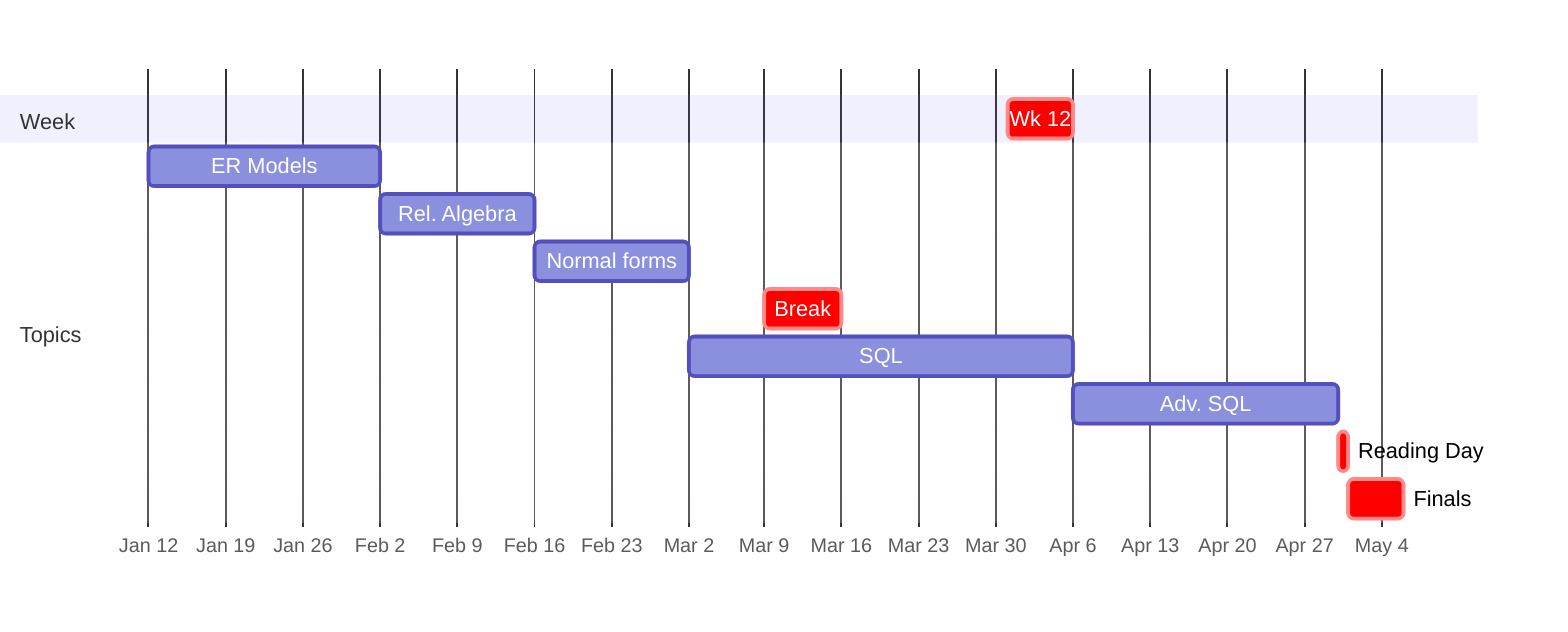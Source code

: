 gantt
    dateFormat  M/DD/YYYY
    axisFormat  %b %e

section Week
    Wk 12 : crit, 3/31/2025, 6d

section Topics
    ER Models : m1, 1/12/2025, 3w
    Rel. Algebra: m4, after m1, 2w
    Normal forms: m5, after m4, 2w
    Break: crit, m8, 3/09/2025, 1w
    SQL : m6, after m5, 5w
    Adv. SQL: m7, after m6, 24d
    Reading Day : crit, m10, 4/30/2025, 1d
    Finals : crit, m9, 5/01/2025, 5d